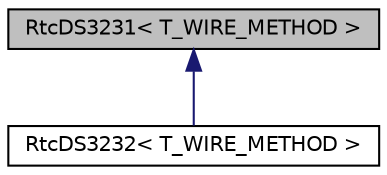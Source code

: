 digraph "RtcDS3231&lt; T_WIRE_METHOD &gt;"
{
 // LATEX_PDF_SIZE
  edge [fontname="Helvetica",fontsize="10",labelfontname="Helvetica",labelfontsize="10"];
  node [fontname="Helvetica",fontsize="10",shape=record];
  Node1 [label="RtcDS3231\< T_WIRE_METHOD \>",height=0.2,width=0.4,color="black", fillcolor="grey75", style="filled", fontcolor="black",tooltip=" "];
  Node1 -> Node2 [dir="back",color="midnightblue",fontsize="10",style="solid",fontname="Helvetica"];
  Node2 [label="RtcDS3232\< T_WIRE_METHOD \>",height=0.2,width=0.4,color="black", fillcolor="white", style="filled",URL="$classRtcDS3232.html",tooltip=" "];
}
